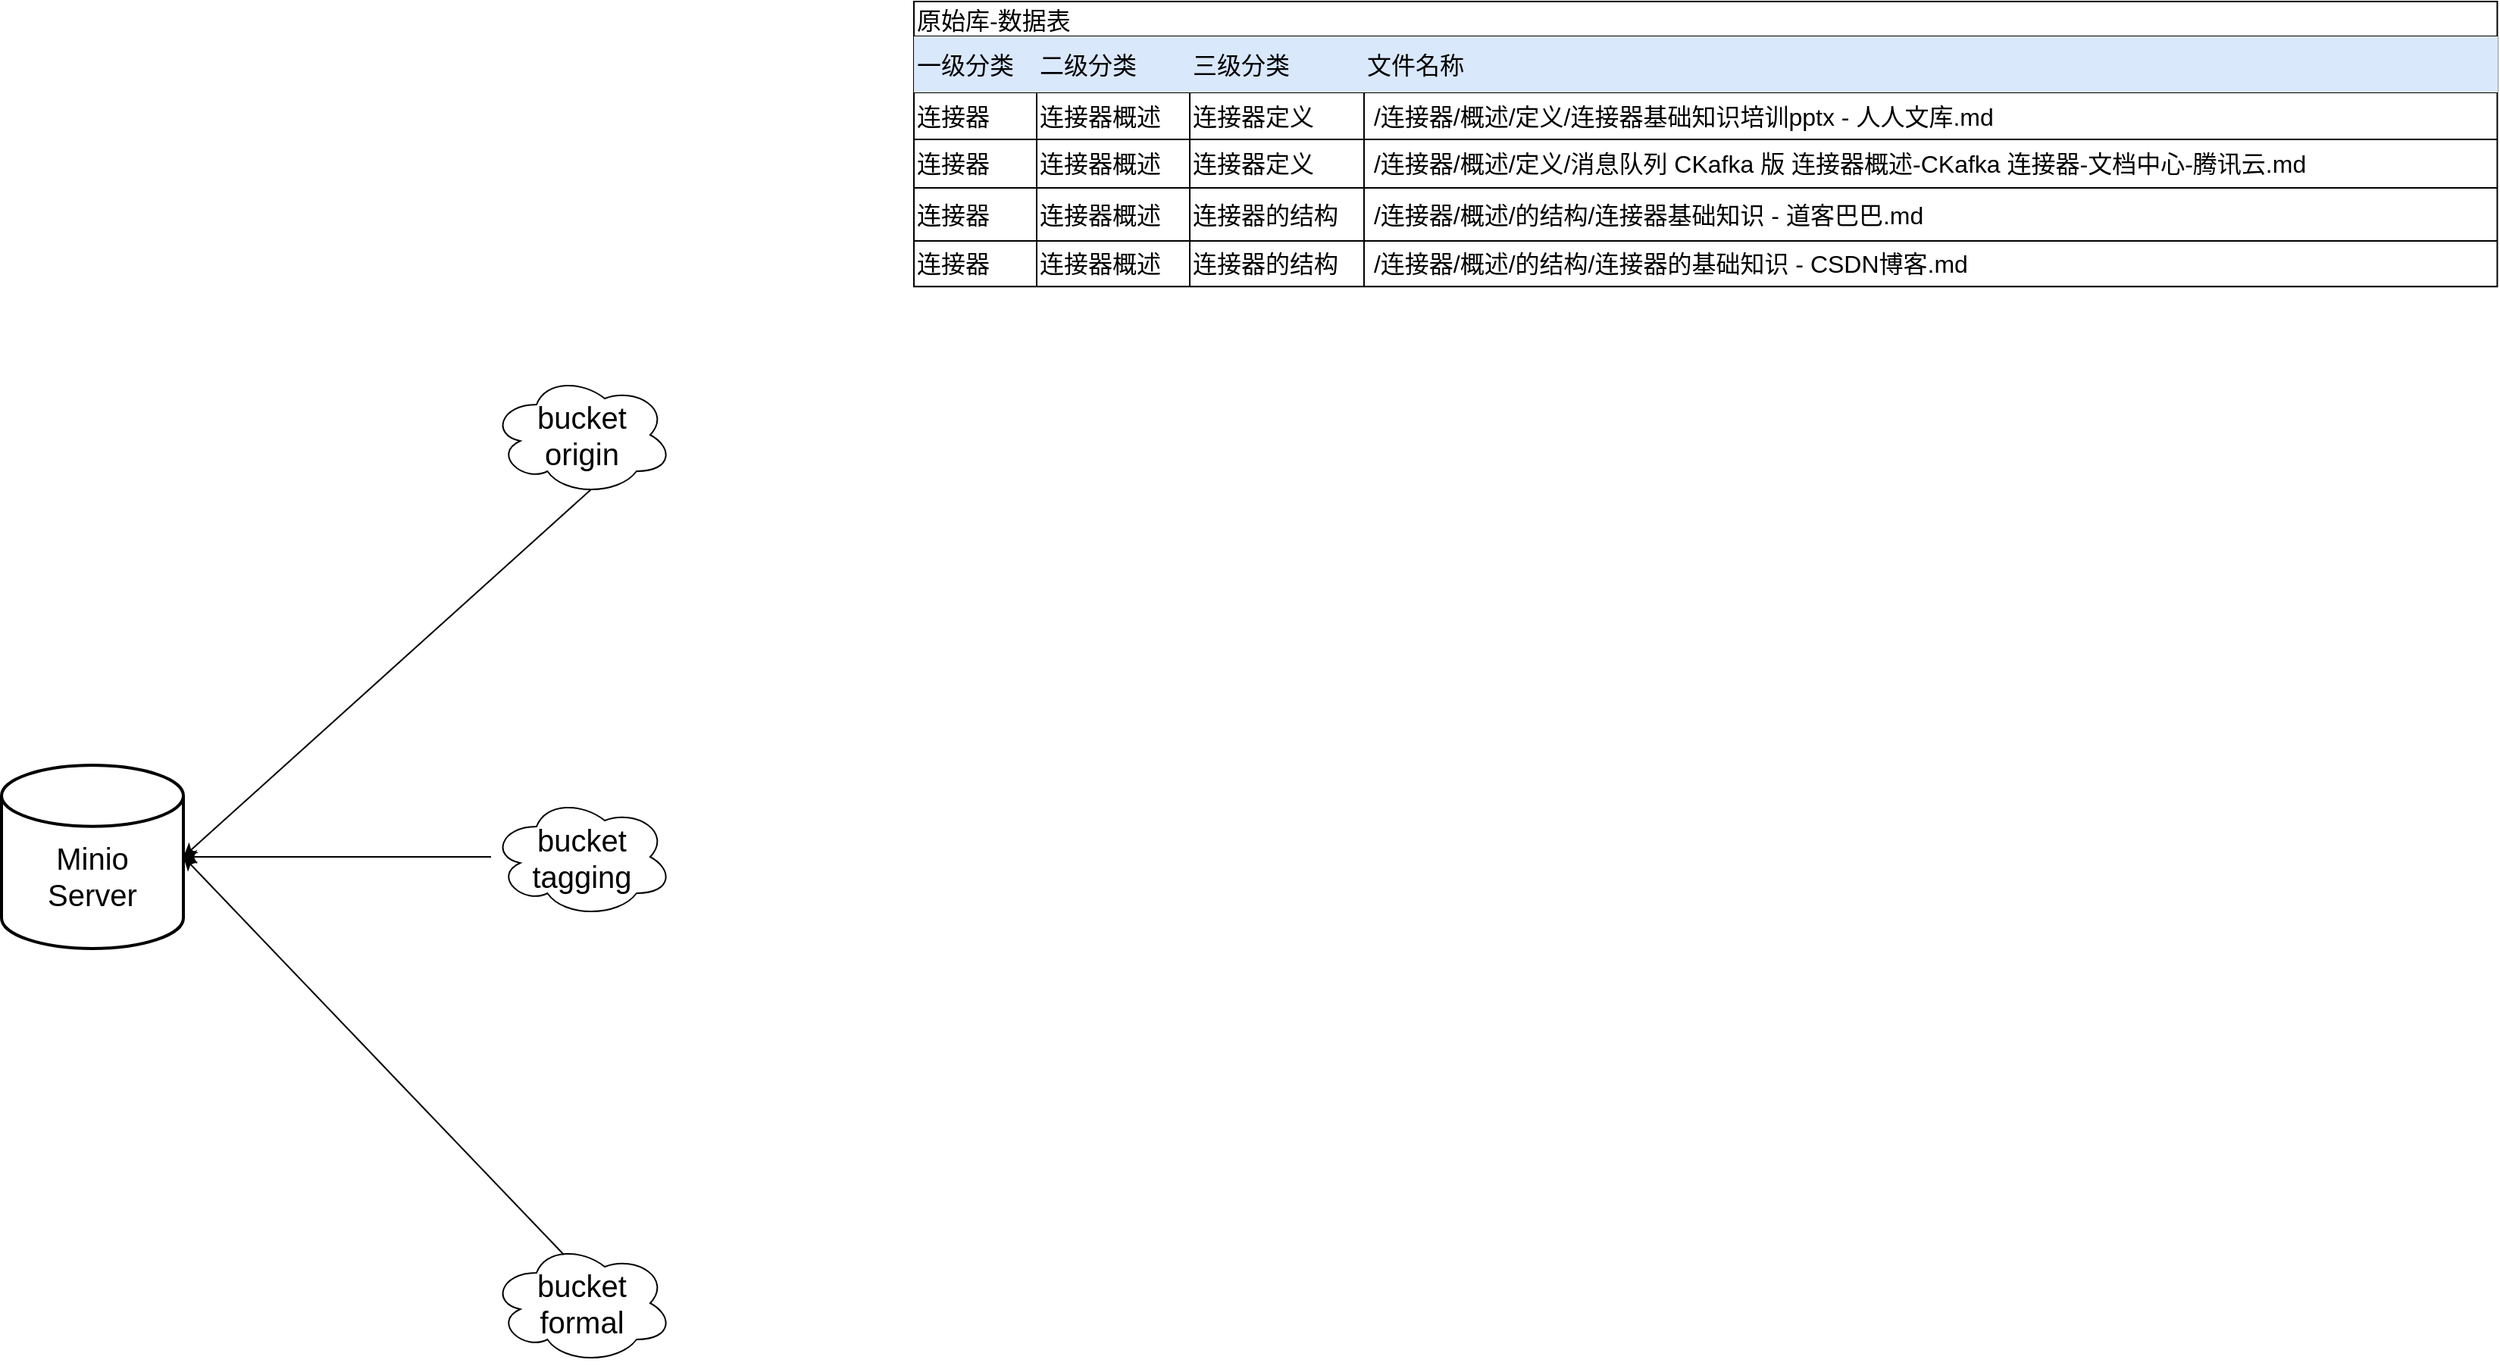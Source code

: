 <mxfile version="26.0.11">
  <diagram id="aS9pjdUC0Do7hMSleVWt" name="第 1 页">
    <mxGraphModel dx="2010" dy="1056" grid="0" gridSize="10" guides="1" tooltips="1" connect="1" arrows="1" fold="1" page="1" pageScale="1" pageWidth="3300" pageHeight="2339" background="none" math="0" shadow="0">
      <root>
        <mxCell id="0" />
        <mxCell id="1" parent="0" />
        <mxCell id="HyDP0fXbinYU09aLnzdq-5" value="原始库-数据表" style="shape=table;startSize=23;container=1;collapsible=0;childLayout=tableLayout;strokeColor=default;fontSize=16;movable=1;resizable=1;rotatable=1;deletable=1;editable=1;locked=0;connectable=1;align=left;" parent="1" vertex="1">
          <mxGeometry x="739" y="694" width="1044.708" height="188.17" as="geometry" />
        </mxCell>
        <mxCell id="HyDP0fXbinYU09aLnzdq-6" value="" style="shape=tableRow;horizontal=0;startSize=0;swimlaneHead=0;swimlaneBody=0;strokeColor=inherit;top=0;left=0;bottom=0;right=0;collapsible=0;dropTarget=0;fillColor=none;points=[[0,0.5],[1,0.5]];portConstraint=eastwest;fontSize=16;" parent="HyDP0fXbinYU09aLnzdq-5" vertex="1">
          <mxGeometry y="23" width="1044.708" height="37" as="geometry" />
        </mxCell>
        <mxCell id="HyDP0fXbinYU09aLnzdq-21" value="一级分类" style="shape=partialRectangle;html=1;whiteSpace=wrap;connectable=0;strokeColor=#6c8ebf;overflow=hidden;fillColor=#dae8fc;top=0;left=0;bottom=0;right=0;pointerEvents=1;fontSize=16;align=left;" parent="HyDP0fXbinYU09aLnzdq-6" vertex="1">
          <mxGeometry width="81" height="37" as="geometry">
            <mxRectangle width="81" height="37" as="alternateBounds" />
          </mxGeometry>
        </mxCell>
        <mxCell id="HyDP0fXbinYU09aLnzdq-7" value="二级分类" style="shape=partialRectangle;html=1;whiteSpace=wrap;connectable=0;strokeColor=#6c8ebf;overflow=hidden;fillColor=#dae8fc;top=0;left=0;bottom=0;right=0;pointerEvents=1;fontSize=16;align=left;" parent="HyDP0fXbinYU09aLnzdq-6" vertex="1">
          <mxGeometry x="81" width="101" height="37" as="geometry">
            <mxRectangle width="101" height="37" as="alternateBounds" />
          </mxGeometry>
        </mxCell>
        <mxCell id="HyDP0fXbinYU09aLnzdq-8" value="三级分类" style="shape=partialRectangle;html=1;whiteSpace=wrap;connectable=0;strokeColor=#6c8ebf;overflow=hidden;fillColor=#dae8fc;top=0;left=0;bottom=0;right=0;pointerEvents=1;fontSize=16;align=left;" parent="HyDP0fXbinYU09aLnzdq-6" vertex="1">
          <mxGeometry x="182" width="115" height="37" as="geometry">
            <mxRectangle width="115" height="37" as="alternateBounds" />
          </mxGeometry>
        </mxCell>
        <mxCell id="HyDP0fXbinYU09aLnzdq-9" value="文件名称" style="shape=partialRectangle;html=1;whiteSpace=wrap;connectable=0;strokeColor=#6c8ebf;overflow=hidden;fillColor=#dae8fc;top=0;left=0;bottom=0;right=0;pointerEvents=1;fontSize=16;align=left;" parent="HyDP0fXbinYU09aLnzdq-6" vertex="1">
          <mxGeometry x="297" width="748" height="37" as="geometry">
            <mxRectangle width="748" height="37" as="alternateBounds" />
          </mxGeometry>
        </mxCell>
        <mxCell id="HyDP0fXbinYU09aLnzdq-10" value="" style="shape=tableRow;horizontal=0;startSize=0;swimlaneHead=0;swimlaneBody=0;strokeColor=inherit;top=0;left=0;bottom=0;right=0;collapsible=0;dropTarget=0;fillColor=none;points=[[0,0.5],[1,0.5]];portConstraint=eastwest;fontSize=16;" parent="HyDP0fXbinYU09aLnzdq-5" vertex="1">
          <mxGeometry y="60" width="1044.708" height="31" as="geometry" />
        </mxCell>
        <mxCell id="HyDP0fXbinYU09aLnzdq-22" value="连接器" style="shape=partialRectangle;html=1;whiteSpace=wrap;connectable=0;strokeColor=inherit;overflow=hidden;fillColor=none;top=0;left=0;bottom=0;right=0;pointerEvents=1;fontSize=16;align=left;" parent="HyDP0fXbinYU09aLnzdq-10" vertex="1">
          <mxGeometry width="81" height="31" as="geometry">
            <mxRectangle width="81" height="31" as="alternateBounds" />
          </mxGeometry>
        </mxCell>
        <mxCell id="HyDP0fXbinYU09aLnzdq-11" value="连接器概述" style="shape=partialRectangle;html=1;whiteSpace=wrap;connectable=0;strokeColor=inherit;overflow=hidden;fillColor=none;top=0;left=0;bottom=0;right=0;pointerEvents=1;fontSize=16;align=left;" parent="HyDP0fXbinYU09aLnzdq-10" vertex="1">
          <mxGeometry x="81" width="101" height="31" as="geometry">
            <mxRectangle width="101" height="31" as="alternateBounds" />
          </mxGeometry>
        </mxCell>
        <mxCell id="HyDP0fXbinYU09aLnzdq-12" value="连接器定义" style="shape=partialRectangle;html=1;whiteSpace=wrap;connectable=0;strokeColor=inherit;overflow=hidden;fillColor=none;top=0;left=0;bottom=0;right=0;pointerEvents=1;fontSize=16;align=left;" parent="HyDP0fXbinYU09aLnzdq-10" vertex="1">
          <mxGeometry x="182" width="115" height="31" as="geometry">
            <mxRectangle width="115" height="31" as="alternateBounds" />
          </mxGeometry>
        </mxCell>
        <mxCell id="HyDP0fXbinYU09aLnzdq-13" value="&amp;nbsp;/连接器/概述/定义/连接器基础知识培训pptx - 人人文库.md" style="shape=partialRectangle;html=1;whiteSpace=wrap;connectable=0;strokeColor=inherit;overflow=hidden;fillColor=none;top=0;left=0;bottom=0;right=0;pointerEvents=1;fontSize=16;align=left;" parent="HyDP0fXbinYU09aLnzdq-10" vertex="1">
          <mxGeometry x="297" width="748" height="31" as="geometry">
            <mxRectangle width="748" height="31" as="alternateBounds" />
          </mxGeometry>
        </mxCell>
        <mxCell id="HyDP0fXbinYU09aLnzdq-14" value="" style="shape=tableRow;horizontal=0;startSize=0;swimlaneHead=0;swimlaneBody=0;strokeColor=inherit;top=0;left=0;bottom=0;right=0;collapsible=0;dropTarget=0;fillColor=none;points=[[0,0.5],[1,0.5]];portConstraint=eastwest;fontSize=16;" parent="HyDP0fXbinYU09aLnzdq-5" vertex="1">
          <mxGeometry y="91" width="1044.708" height="32" as="geometry" />
        </mxCell>
        <mxCell id="HyDP0fXbinYU09aLnzdq-23" value="连接器" style="shape=partialRectangle;html=1;whiteSpace=wrap;connectable=0;strokeColor=inherit;overflow=hidden;fillColor=none;top=0;left=0;bottom=0;right=0;pointerEvents=1;fontSize=16;align=left;" parent="HyDP0fXbinYU09aLnzdq-14" vertex="1">
          <mxGeometry width="81" height="32" as="geometry">
            <mxRectangle width="81" height="32" as="alternateBounds" />
          </mxGeometry>
        </mxCell>
        <mxCell id="HyDP0fXbinYU09aLnzdq-15" value="连接器概述" style="shape=partialRectangle;html=1;whiteSpace=wrap;connectable=0;strokeColor=inherit;overflow=hidden;fillColor=none;top=0;left=0;bottom=0;right=0;pointerEvents=1;fontSize=16;align=left;" parent="HyDP0fXbinYU09aLnzdq-14" vertex="1">
          <mxGeometry x="81" width="101" height="32" as="geometry">
            <mxRectangle width="101" height="32" as="alternateBounds" />
          </mxGeometry>
        </mxCell>
        <mxCell id="HyDP0fXbinYU09aLnzdq-16" value="连接器定义" style="shape=partialRectangle;html=1;whiteSpace=wrap;connectable=0;strokeColor=inherit;overflow=hidden;fillColor=none;top=0;left=0;bottom=0;right=0;pointerEvents=1;fontSize=16;align=left;" parent="HyDP0fXbinYU09aLnzdq-14" vertex="1">
          <mxGeometry x="182" width="115" height="32" as="geometry">
            <mxRectangle width="115" height="32" as="alternateBounds" />
          </mxGeometry>
        </mxCell>
        <mxCell id="HyDP0fXbinYU09aLnzdq-17" value="&amp;nbsp;/连接器/概述/定义/消息队列 CKafka 版 连接器概述-CKafka 连接器-文档中心-腾讯云.md" style="shape=partialRectangle;html=1;whiteSpace=wrap;connectable=0;strokeColor=inherit;overflow=hidden;fillColor=none;top=0;left=0;bottom=0;right=0;pointerEvents=1;fontSize=16;align=left;" parent="HyDP0fXbinYU09aLnzdq-14" vertex="1">
          <mxGeometry x="297" width="748" height="32" as="geometry">
            <mxRectangle width="748" height="32" as="alternateBounds" />
          </mxGeometry>
        </mxCell>
        <mxCell id="HyDP0fXbinYU09aLnzdq-30" style="shape=tableRow;horizontal=0;startSize=0;swimlaneHead=0;swimlaneBody=0;strokeColor=inherit;top=0;left=0;bottom=0;right=0;collapsible=0;dropTarget=0;fillColor=none;points=[[0,0.5],[1,0.5]];portConstraint=eastwest;fontSize=16;" parent="HyDP0fXbinYU09aLnzdq-5" vertex="1">
          <mxGeometry y="123" width="1044.708" height="35" as="geometry" />
        </mxCell>
        <mxCell id="HyDP0fXbinYU09aLnzdq-31" value="连接器" style="shape=partialRectangle;html=1;whiteSpace=wrap;connectable=0;strokeColor=inherit;overflow=hidden;fillColor=none;top=0;left=0;bottom=0;right=0;pointerEvents=1;fontSize=16;align=left;" parent="HyDP0fXbinYU09aLnzdq-30" vertex="1">
          <mxGeometry width="81" height="35" as="geometry">
            <mxRectangle width="81" height="35" as="alternateBounds" />
          </mxGeometry>
        </mxCell>
        <mxCell id="HyDP0fXbinYU09aLnzdq-32" value="连接器概述" style="shape=partialRectangle;html=1;whiteSpace=wrap;connectable=0;strokeColor=inherit;overflow=hidden;fillColor=none;top=0;left=0;bottom=0;right=0;pointerEvents=1;fontSize=16;align=left;" parent="HyDP0fXbinYU09aLnzdq-30" vertex="1">
          <mxGeometry x="81" width="101" height="35" as="geometry">
            <mxRectangle width="101" height="35" as="alternateBounds" />
          </mxGeometry>
        </mxCell>
        <mxCell id="HyDP0fXbinYU09aLnzdq-33" value="连接器的结构" style="shape=partialRectangle;html=1;whiteSpace=wrap;connectable=0;strokeColor=inherit;overflow=hidden;fillColor=none;top=0;left=0;bottom=0;right=0;pointerEvents=1;fontSize=16;align=left;" parent="HyDP0fXbinYU09aLnzdq-30" vertex="1">
          <mxGeometry x="182" width="115" height="35" as="geometry">
            <mxRectangle width="115" height="35" as="alternateBounds" />
          </mxGeometry>
        </mxCell>
        <mxCell id="HyDP0fXbinYU09aLnzdq-34" value="&amp;nbsp;/连接器/概述/的结构/连接器基础知识 - 道客巴巴.md" style="shape=partialRectangle;html=1;whiteSpace=wrap;connectable=0;strokeColor=inherit;overflow=hidden;fillColor=none;top=0;left=0;bottom=0;right=0;pointerEvents=1;fontSize=16;align=left;" parent="HyDP0fXbinYU09aLnzdq-30" vertex="1">
          <mxGeometry x="297" width="748" height="35" as="geometry">
            <mxRectangle width="748" height="35" as="alternateBounds" />
          </mxGeometry>
        </mxCell>
        <mxCell id="HyDP0fXbinYU09aLnzdq-35" style="shape=tableRow;horizontal=0;startSize=0;swimlaneHead=0;swimlaneBody=0;strokeColor=inherit;top=0;left=0;bottom=0;right=0;collapsible=0;dropTarget=0;fillColor=none;points=[[0,0.5],[1,0.5]];portConstraint=eastwest;fontSize=16;" parent="HyDP0fXbinYU09aLnzdq-5" vertex="1">
          <mxGeometry y="158" width="1044.708" height="30" as="geometry" />
        </mxCell>
        <mxCell id="HyDP0fXbinYU09aLnzdq-36" value="连接器" style="shape=partialRectangle;html=1;whiteSpace=wrap;connectable=0;strokeColor=inherit;overflow=hidden;fillColor=none;top=0;left=0;bottom=0;right=0;pointerEvents=1;fontSize=16;align=left;" parent="HyDP0fXbinYU09aLnzdq-35" vertex="1">
          <mxGeometry width="81" height="30" as="geometry">
            <mxRectangle width="81" height="30" as="alternateBounds" />
          </mxGeometry>
        </mxCell>
        <mxCell id="HyDP0fXbinYU09aLnzdq-37" value="连接器概述" style="shape=partialRectangle;html=1;whiteSpace=wrap;connectable=0;strokeColor=inherit;overflow=hidden;fillColor=none;top=0;left=0;bottom=0;right=0;pointerEvents=1;fontSize=16;align=left;" parent="HyDP0fXbinYU09aLnzdq-35" vertex="1">
          <mxGeometry x="81" width="101" height="30" as="geometry">
            <mxRectangle width="101" height="30" as="alternateBounds" />
          </mxGeometry>
        </mxCell>
        <mxCell id="HyDP0fXbinYU09aLnzdq-38" value="连接器的结构" style="shape=partialRectangle;html=1;whiteSpace=wrap;connectable=0;strokeColor=inherit;overflow=hidden;fillColor=none;top=0;left=0;bottom=0;right=0;pointerEvents=1;fontSize=16;align=left;" parent="HyDP0fXbinYU09aLnzdq-35" vertex="1">
          <mxGeometry x="182" width="115" height="30" as="geometry">
            <mxRectangle width="115" height="30" as="alternateBounds" />
          </mxGeometry>
        </mxCell>
        <mxCell id="HyDP0fXbinYU09aLnzdq-39" value="&amp;nbsp;/连接器/概述/的结构/连接器的基础知识 - CSDN博客.md" style="shape=partialRectangle;html=1;whiteSpace=wrap;connectable=0;strokeColor=inherit;overflow=hidden;fillColor=none;top=0;left=0;bottom=0;right=0;pointerEvents=1;fontSize=16;align=left;" parent="HyDP0fXbinYU09aLnzdq-35" vertex="1">
          <mxGeometry x="297" width="748" height="30" as="geometry">
            <mxRectangle width="748" height="30" as="alternateBounds" />
          </mxGeometry>
        </mxCell>
        <mxCell id="HyDP0fXbinYU09aLnzdq-201" value="&lt;div&gt;&lt;span style=&quot;background-color: transparent; color: light-dark(rgb(0, 0, 0), rgb(255, 255, 255));&quot;&gt;&lt;br&gt;&lt;/span&gt;&lt;/div&gt;&lt;div&gt;&lt;span style=&quot;background-color: transparent; color: light-dark(rgb(0, 0, 0), rgb(255, 255, 255));&quot;&gt;Minio&lt;br&gt;Server&lt;/span&gt;&lt;/div&gt;" style="strokeWidth=2;html=1;shape=mxgraph.flowchart.database;whiteSpace=wrap;fontSize=20;" parent="1" vertex="1">
          <mxGeometry x="137" y="1198" width="120" height="121" as="geometry" />
        </mxCell>
        <mxCell id="-tEQGCjNAktsvQ3V7sKn-1" value="bucket&lt;div&gt;origin&lt;/div&gt;" style="ellipse;shape=cloud;whiteSpace=wrap;html=1;fontSize=20;" vertex="1" parent="1">
          <mxGeometry x="460" y="940" width="120" height="80" as="geometry" />
        </mxCell>
        <mxCell id="-tEQGCjNAktsvQ3V7sKn-2" value="bucket&lt;div&gt;tagging&lt;/div&gt;" style="ellipse;shape=cloud;whiteSpace=wrap;html=1;fontSize=20;" vertex="1" parent="1">
          <mxGeometry x="460" y="1218.5" width="120" height="80" as="geometry" />
        </mxCell>
        <mxCell id="-tEQGCjNAktsvQ3V7sKn-3" value="bucket&lt;div&gt;formal&lt;/div&gt;" style="ellipse;shape=cloud;whiteSpace=wrap;html=1;fontSize=20;" vertex="1" parent="1">
          <mxGeometry x="460" y="1513" width="120" height="80" as="geometry" />
        </mxCell>
        <mxCell id="-tEQGCjNAktsvQ3V7sKn-5" value="" style="endArrow=classic;html=1;rounded=0;entryX=1;entryY=0.5;entryDx=0;entryDy=0;entryPerimeter=0;exitX=0.55;exitY=0.95;exitDx=0;exitDy=0;exitPerimeter=0;fontSize=20;" edge="1" parent="1" source="-tEQGCjNAktsvQ3V7sKn-1" target="HyDP0fXbinYU09aLnzdq-201">
          <mxGeometry width="50" height="50" relative="1" as="geometry">
            <mxPoint x="7" y="1377" as="sourcePoint" />
            <mxPoint x="57" y="1327" as="targetPoint" />
          </mxGeometry>
        </mxCell>
        <mxCell id="-tEQGCjNAktsvQ3V7sKn-6" value="" style="endArrow=classic;html=1;rounded=0;entryX=1;entryY=0.5;entryDx=0;entryDy=0;entryPerimeter=0;fontSize=20;" edge="1" parent="1" source="-tEQGCjNAktsvQ3V7sKn-2" target="HyDP0fXbinYU09aLnzdq-201">
          <mxGeometry width="50" height="50" relative="1" as="geometry">
            <mxPoint x="17" y="1387" as="sourcePoint" />
            <mxPoint x="195" y="1323" as="targetPoint" />
          </mxGeometry>
        </mxCell>
        <mxCell id="-tEQGCjNAktsvQ3V7sKn-7" value="" style="endArrow=classic;html=1;rounded=0;entryX=1;entryY=0.5;entryDx=0;entryDy=0;entryPerimeter=0;exitX=0.4;exitY=0.1;exitDx=0;exitDy=0;exitPerimeter=0;fontSize=20;" edge="1" parent="1" source="-tEQGCjNAktsvQ3V7sKn-3" target="HyDP0fXbinYU09aLnzdq-201">
          <mxGeometry width="50" height="50" relative="1" as="geometry">
            <mxPoint x="27" y="1397" as="sourcePoint" />
            <mxPoint x="77" y="1347" as="targetPoint" />
          </mxGeometry>
        </mxCell>
      </root>
    </mxGraphModel>
  </diagram>
</mxfile>
